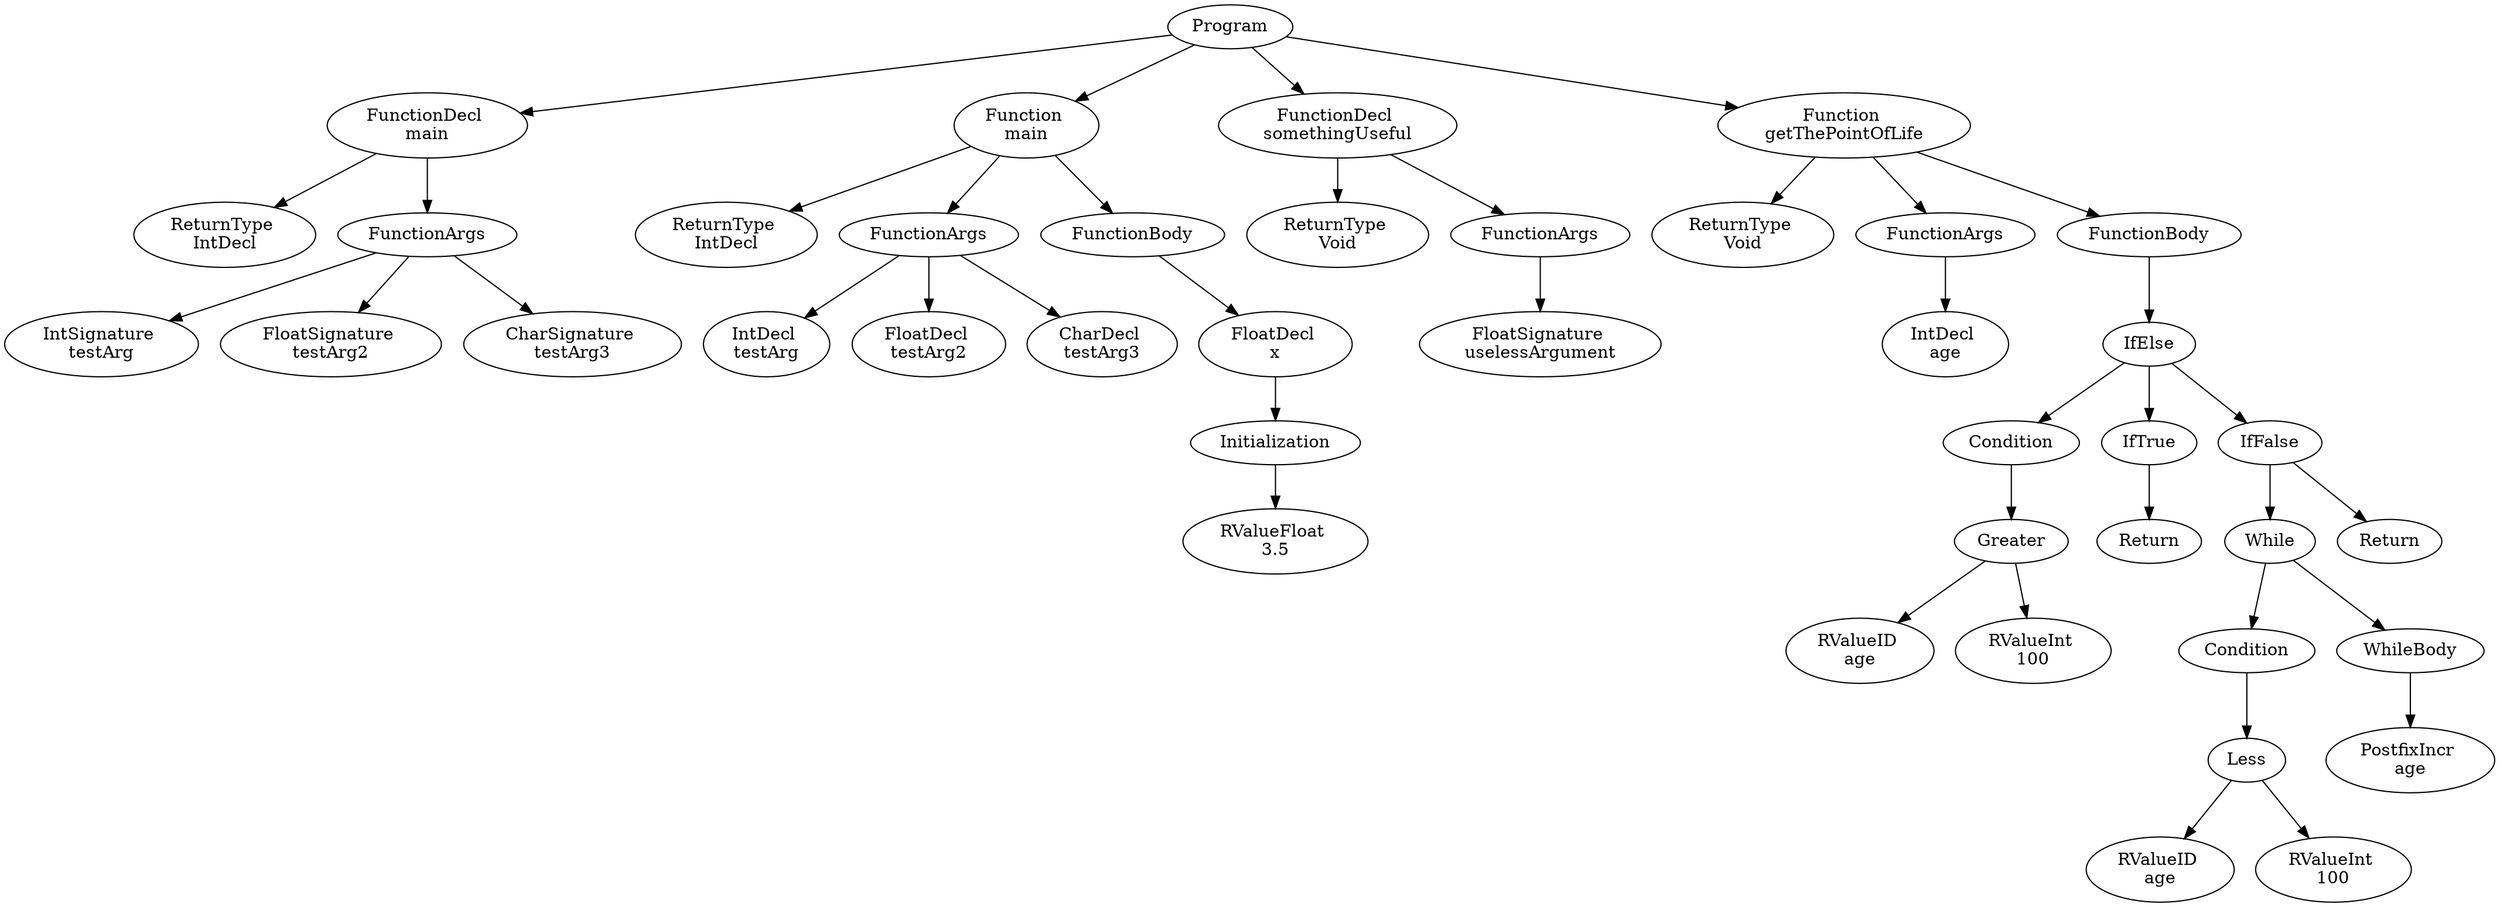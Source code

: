digraph AST {
4 [label="Program"];
5 [label="FunctionDecl \nmain"];
6 [label="ReturnType \nIntDecl"];
7 [label="FunctionArgs"];
8 [label="IntSignature \ntestArg"];
9 [label="FloatSignature \ntestArg2"];
10 [label="CharSignature \ntestArg3"];
7 -> 8;
7 -> 9;
7 -> 10;
5 -> 6;
5 -> 7;
11 [label="Function \nmain"];
12 [label="ReturnType \nIntDecl"];
13 [label="FunctionArgs"];
14 [label="IntDecl \ntestArg"];
15 [label="FloatDecl \ntestArg2"];
16 [label="CharDecl \ntestArg3"];
13 -> 14;
13 -> 15;
13 -> 16;
17 [label="FunctionBody"];
18 [label="FloatDecl \nx"];
19 [label="Initialization"];
20 [label="RValueFloat \n3.5"];
19 -> 20;
18 -> 19;
17 -> 18;
11 -> 12;
11 -> 13;
11 -> 17;
21 [label="FunctionDecl \nsomethingUseful"];
22 [label="ReturnType \nVoid"];
23 [label="FunctionArgs"];
24 [label="FloatSignature \nuselessArgument"];
23 -> 24;
21 -> 22;
21 -> 23;
25 [label="Function \ngetThePointOfLife"];
26 [label="ReturnType \nVoid"];
27 [label="FunctionArgs"];
28 [label="IntDecl \nage"];
27 -> 28;
29 [label="FunctionBody"];
30 [label="IfElse"];
31 [label="Condition"];
32 [label="Greater"];
33 [label="RValueID \nage"];
34 [label="RValueInt \n100"];
32 -> 33;
32 -> 34;
31 -> 32;
35 [label="IfTrue"];
36 [label="Return"];
35 -> 36;
37 [label="IfFalse"];
38 [label="While"];
39 [label="Condition"];
40 [label="Less"];
41 [label="RValueID \nage"];
42 [label="RValueInt \n100"];
40 -> 41;
40 -> 42;
39 -> 40;
43 [label="WhileBody"];
44 [label="PostfixIncr \nage"];
43 -> 44;
38 -> 39;
38 -> 43;
45 [label="Return"];
37 -> 38;
37 -> 45;
30 -> 31;
30 -> 35;
30 -> 37;
29 -> 30;
25 -> 26;
25 -> 27;
25 -> 29;
4 -> 5;
4 -> 11;
4 -> 21;
4 -> 25;
}